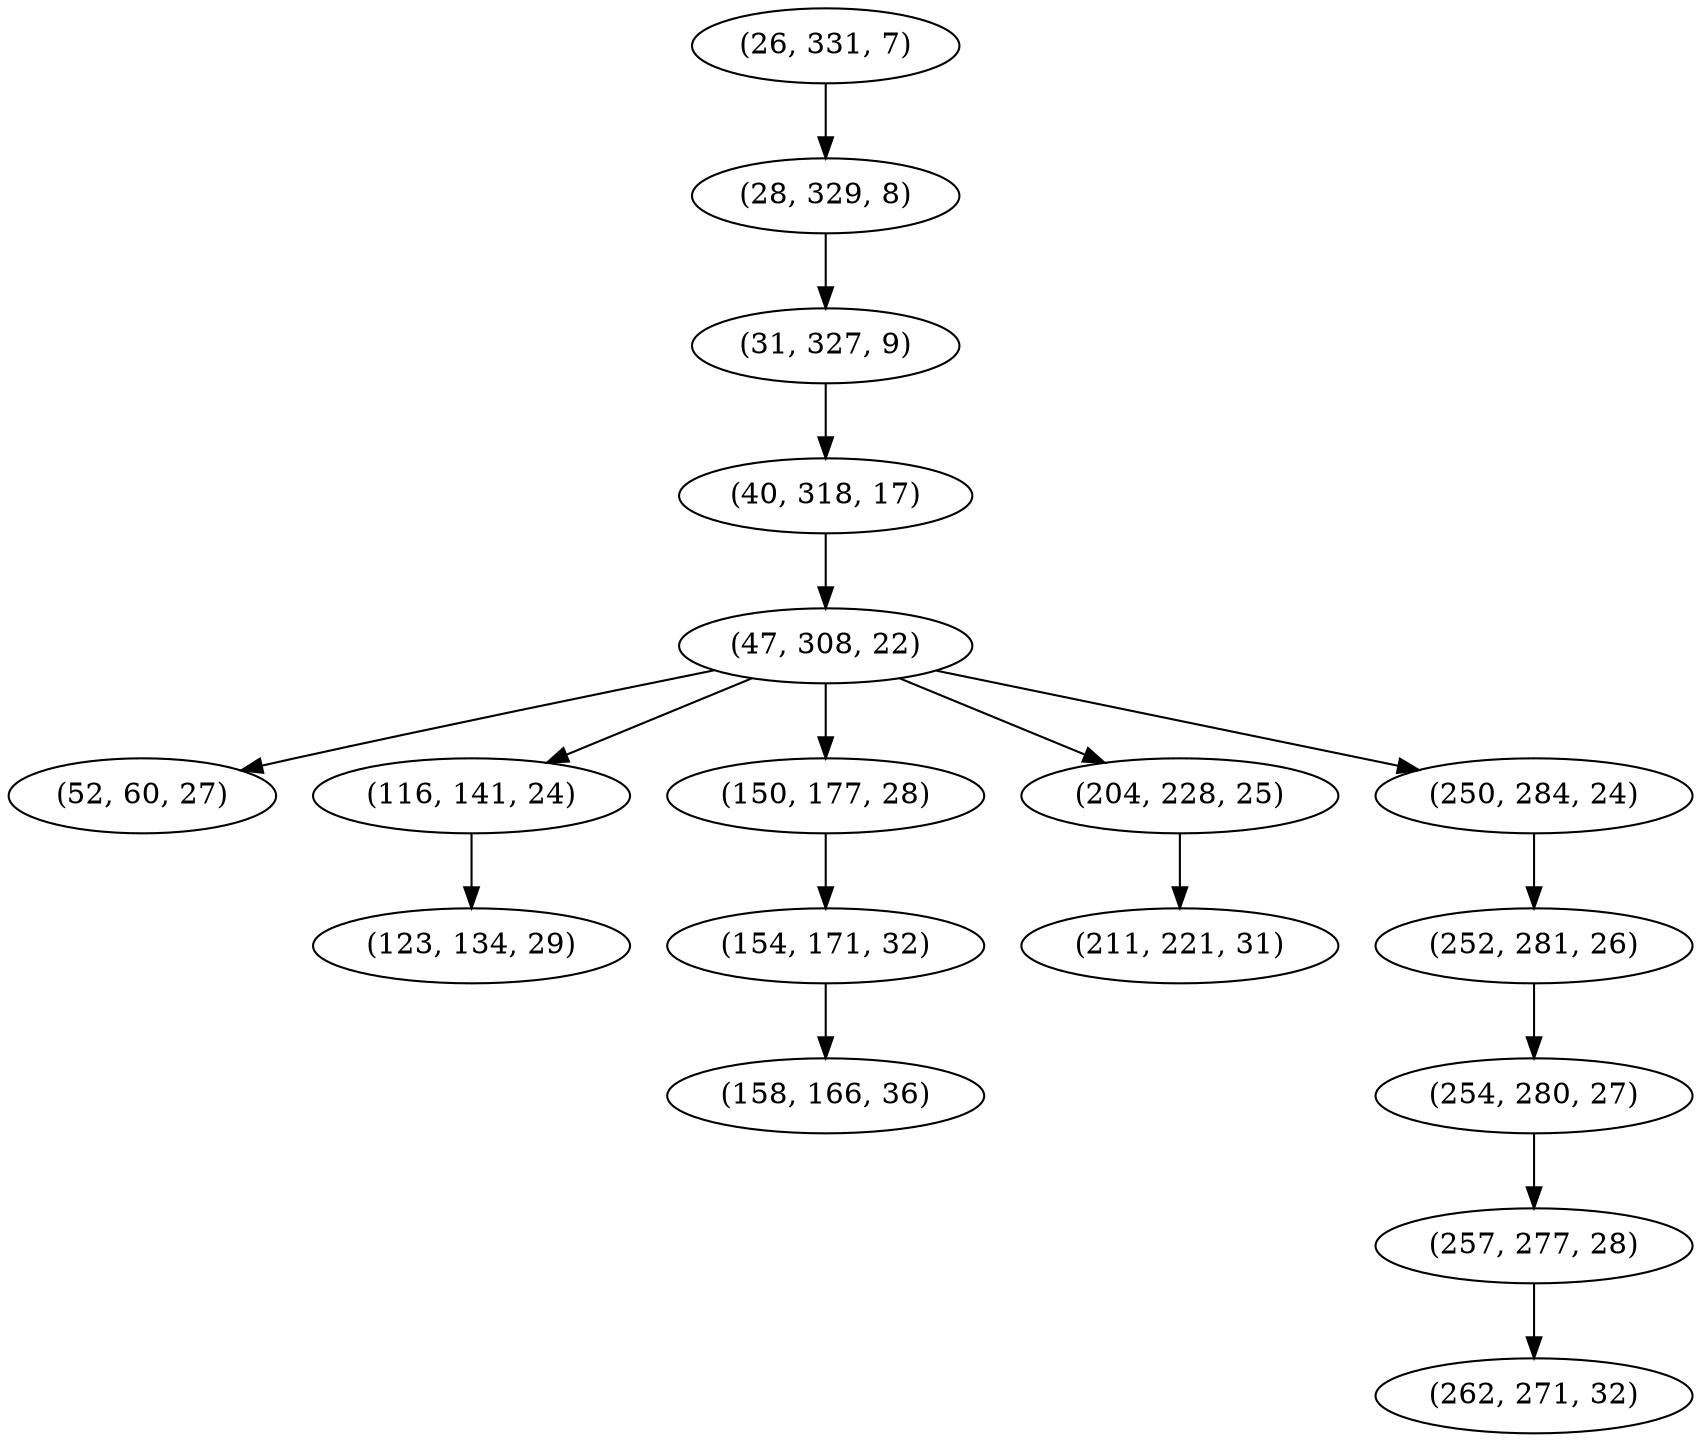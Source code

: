 digraph tree {
    "(26, 331, 7)";
    "(28, 329, 8)";
    "(31, 327, 9)";
    "(40, 318, 17)";
    "(47, 308, 22)";
    "(52, 60, 27)";
    "(116, 141, 24)";
    "(123, 134, 29)";
    "(150, 177, 28)";
    "(154, 171, 32)";
    "(158, 166, 36)";
    "(204, 228, 25)";
    "(211, 221, 31)";
    "(250, 284, 24)";
    "(252, 281, 26)";
    "(254, 280, 27)";
    "(257, 277, 28)";
    "(262, 271, 32)";
    "(26, 331, 7)" -> "(28, 329, 8)";
    "(28, 329, 8)" -> "(31, 327, 9)";
    "(31, 327, 9)" -> "(40, 318, 17)";
    "(40, 318, 17)" -> "(47, 308, 22)";
    "(47, 308, 22)" -> "(52, 60, 27)";
    "(47, 308, 22)" -> "(116, 141, 24)";
    "(47, 308, 22)" -> "(150, 177, 28)";
    "(47, 308, 22)" -> "(204, 228, 25)";
    "(47, 308, 22)" -> "(250, 284, 24)";
    "(116, 141, 24)" -> "(123, 134, 29)";
    "(150, 177, 28)" -> "(154, 171, 32)";
    "(154, 171, 32)" -> "(158, 166, 36)";
    "(204, 228, 25)" -> "(211, 221, 31)";
    "(250, 284, 24)" -> "(252, 281, 26)";
    "(252, 281, 26)" -> "(254, 280, 27)";
    "(254, 280, 27)" -> "(257, 277, 28)";
    "(257, 277, 28)" -> "(262, 271, 32)";
}
